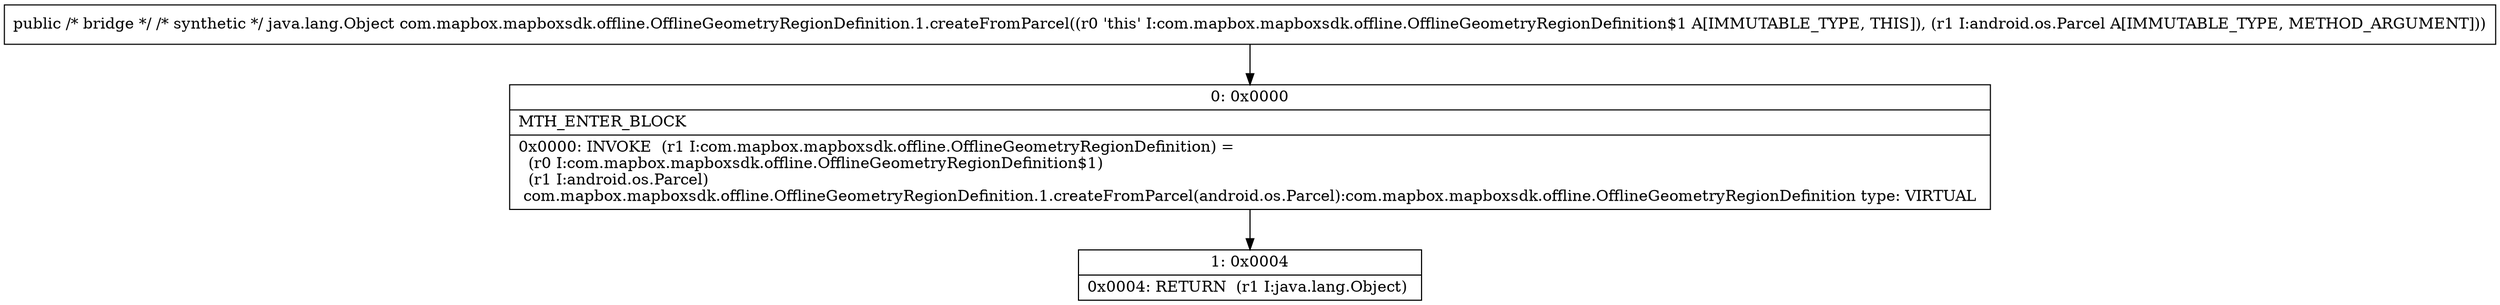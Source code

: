 digraph "CFG forcom.mapbox.mapboxsdk.offline.OfflineGeometryRegionDefinition.1.createFromParcel(Landroid\/os\/Parcel;)Ljava\/lang\/Object;" {
Node_0 [shape=record,label="{0\:\ 0x0000|MTH_ENTER_BLOCK\l|0x0000: INVOKE  (r1 I:com.mapbox.mapboxsdk.offline.OfflineGeometryRegionDefinition) = \l  (r0 I:com.mapbox.mapboxsdk.offline.OfflineGeometryRegionDefinition$1)\l  (r1 I:android.os.Parcel)\l com.mapbox.mapboxsdk.offline.OfflineGeometryRegionDefinition.1.createFromParcel(android.os.Parcel):com.mapbox.mapboxsdk.offline.OfflineGeometryRegionDefinition type: VIRTUAL \l}"];
Node_1 [shape=record,label="{1\:\ 0x0004|0x0004: RETURN  (r1 I:java.lang.Object) \l}"];
MethodNode[shape=record,label="{public \/* bridge *\/ \/* synthetic *\/ java.lang.Object com.mapbox.mapboxsdk.offline.OfflineGeometryRegionDefinition.1.createFromParcel((r0 'this' I:com.mapbox.mapboxsdk.offline.OfflineGeometryRegionDefinition$1 A[IMMUTABLE_TYPE, THIS]), (r1 I:android.os.Parcel A[IMMUTABLE_TYPE, METHOD_ARGUMENT])) }"];
MethodNode -> Node_0;
Node_0 -> Node_1;
}

